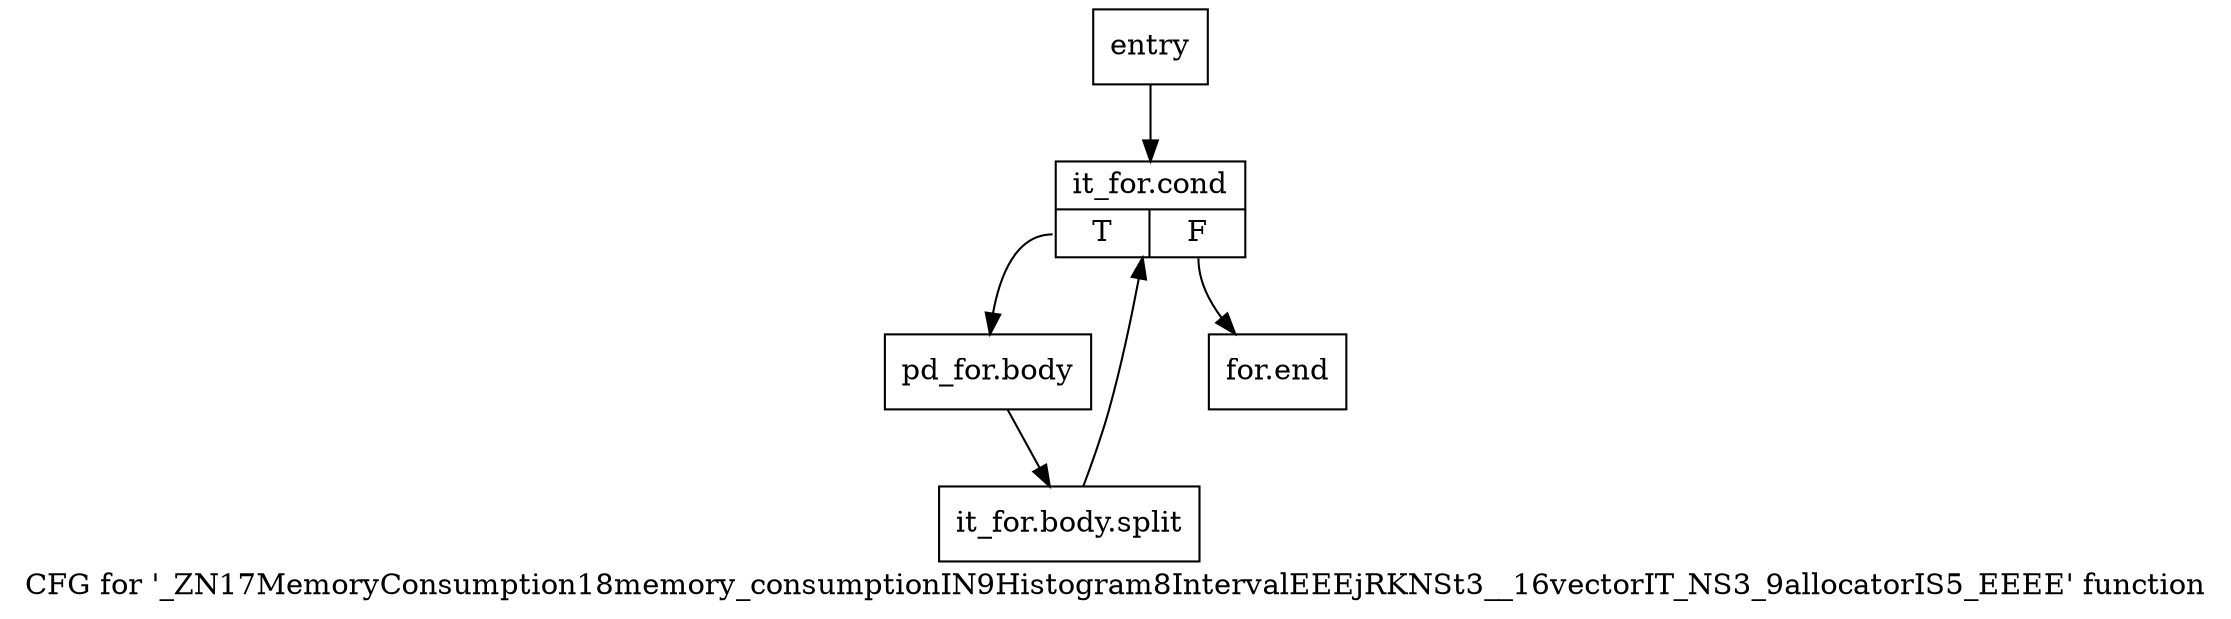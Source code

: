 digraph "CFG for '_ZN17MemoryConsumption18memory_consumptionIN9Histogram8IntervalEEEjRKNSt3__16vectorIT_NS3_9allocatorIS5_EEEE' function" {
	label="CFG for '_ZN17MemoryConsumption18memory_consumptionIN9Histogram8IntervalEEEjRKNSt3__16vectorIT_NS3_9allocatorIS5_EEEE' function";

	Node0x5e9e250 [shape=record,label="{entry}"];
	Node0x5e9e250 -> Node0x5e9e2a0;
	Node0x5e9e2a0 [shape=record,label="{it_for.cond|{<s0>T|<s1>F}}"];
	Node0x5e9e2a0:s0 -> Node0x5e9e2f0;
	Node0x5e9e2a0:s1 -> Node0x5e9e340;
	Node0x5e9e2f0 [shape=record,label="{pd_for.body}"];
	Node0x5e9e2f0 -> Node0xaa297b0;
	Node0xaa297b0 [shape=record,label="{it_for.body.split}"];
	Node0xaa297b0 -> Node0x5e9e2a0;
	Node0x5e9e340 [shape=record,label="{for.end}"];
}
